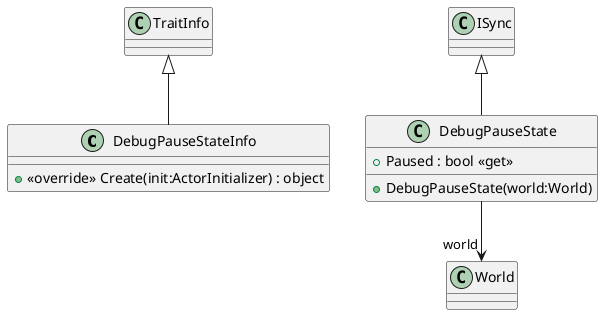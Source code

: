 @startuml
class DebugPauseStateInfo {
    + <<override>> Create(init:ActorInitializer) : object
}
class DebugPauseState {
    + Paused : bool <<get>>
    + DebugPauseState(world:World)
}
TraitInfo <|-- DebugPauseStateInfo
ISync <|-- DebugPauseState
DebugPauseState --> "world" World
@enduml
